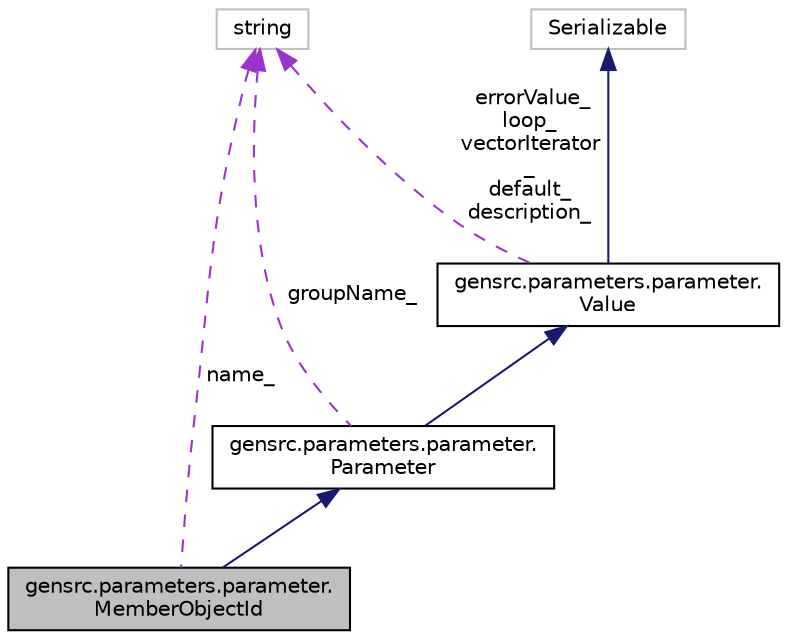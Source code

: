 digraph "gensrc.parameters.parameter.MemberObjectId"
{
  edge [fontname="Helvetica",fontsize="10",labelfontname="Helvetica",labelfontsize="10"];
  node [fontname="Helvetica",fontsize="10",shape=record];
  Node4 [label="gensrc.parameters.parameter.\lMemberObjectId",height=0.2,width=0.4,color="black", fillcolor="grey75", style="filled", fontcolor="black"];
  Node5 -> Node4 [dir="back",color="midnightblue",fontsize="10",style="solid",fontname="Helvetica"];
  Node5 [label="gensrc.parameters.parameter.\lParameter",height=0.2,width=0.4,color="black", fillcolor="white", style="filled",URL="$classgensrc_1_1parameters_1_1parameter_1_1_parameter.html"];
  Node6 -> Node5 [dir="back",color="midnightblue",fontsize="10",style="solid",fontname="Helvetica"];
  Node6 [label="gensrc.parameters.parameter.\lValue",height=0.2,width=0.4,color="black", fillcolor="white", style="filled",URL="$classgensrc_1_1parameters_1_1parameter_1_1_value.html"];
  Node7 -> Node6 [dir="back",color="midnightblue",fontsize="10",style="solid",fontname="Helvetica"];
  Node7 [label="Serializable",height=0.2,width=0.4,color="grey75", fillcolor="white", style="filled"];
  Node8 -> Node6 [dir="back",color="darkorchid3",fontsize="10",style="dashed",label=" errorValue_\nloop_\nvectorIterator\l_\ndefault_\ndescription_" ,fontname="Helvetica"];
  Node8 [label="string",height=0.2,width=0.4,color="grey75", fillcolor="white", style="filled"];
  Node8 -> Node5 [dir="back",color="darkorchid3",fontsize="10",style="dashed",label=" groupName_" ,fontname="Helvetica"];
  Node8 -> Node4 [dir="back",color="darkorchid3",fontsize="10",style="dashed",label=" name_" ,fontname="Helvetica"];
}
